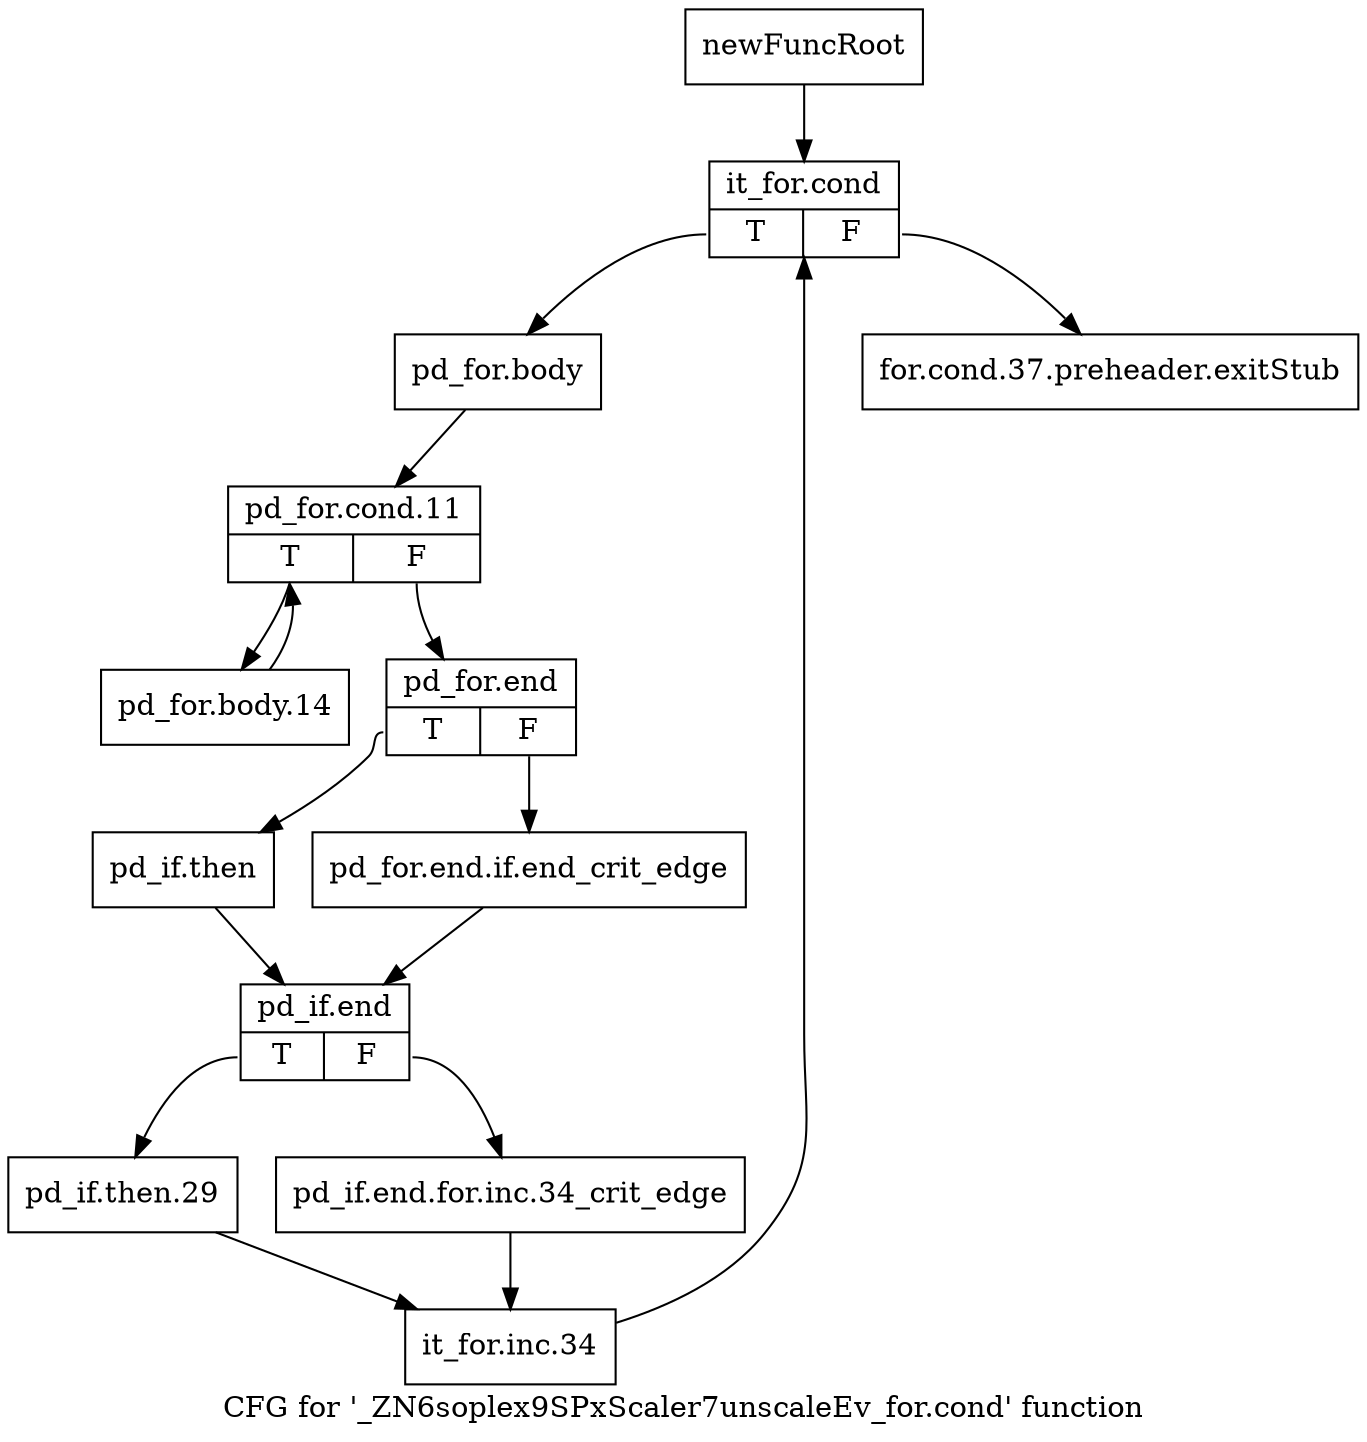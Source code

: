 digraph "CFG for '_ZN6soplex9SPxScaler7unscaleEv_for.cond' function" {
	label="CFG for '_ZN6soplex9SPxScaler7unscaleEv_for.cond' function";

	Node0x2e99930 [shape=record,label="{newFuncRoot}"];
	Node0x2e99930 -> Node0x2e999d0;
	Node0x2e99980 [shape=record,label="{for.cond.37.preheader.exitStub}"];
	Node0x2e999d0 [shape=record,label="{it_for.cond|{<s0>T|<s1>F}}"];
	Node0x2e999d0:s0 -> Node0x2e99a20;
	Node0x2e999d0:s1 -> Node0x2e99980;
	Node0x2e99a20 [shape=record,label="{pd_for.body}"];
	Node0x2e99a20 -> Node0x2e99a70;
	Node0x2e99a70 [shape=record,label="{pd_for.cond.11|{<s0>T|<s1>F}}"];
	Node0x2e99a70:s0 -> Node0x2e9a510;
	Node0x2e99a70:s1 -> Node0x2e9a2e0;
	Node0x2e9a2e0 [shape=record,label="{pd_for.end|{<s0>T|<s1>F}}"];
	Node0x2e9a2e0:s0 -> Node0x2e9a380;
	Node0x2e9a2e0:s1 -> Node0x2e9a330;
	Node0x2e9a330 [shape=record,label="{pd_for.end.if.end_crit_edge}"];
	Node0x2e9a330 -> Node0x2e9a3d0;
	Node0x2e9a380 [shape=record,label="{pd_if.then}"];
	Node0x2e9a380 -> Node0x2e9a3d0;
	Node0x2e9a3d0 [shape=record,label="{pd_if.end|{<s0>T|<s1>F}}"];
	Node0x2e9a3d0:s0 -> Node0x2e9a470;
	Node0x2e9a3d0:s1 -> Node0x2e9a420;
	Node0x2e9a420 [shape=record,label="{pd_if.end.for.inc.34_crit_edge}"];
	Node0x2e9a420 -> Node0x2e9a4c0;
	Node0x2e9a470 [shape=record,label="{pd_if.then.29}"];
	Node0x2e9a470 -> Node0x2e9a4c0;
	Node0x2e9a4c0 [shape=record,label="{it_for.inc.34}"];
	Node0x2e9a4c0 -> Node0x2e999d0;
	Node0x2e9a510 [shape=record,label="{pd_for.body.14}"];
	Node0x2e9a510 -> Node0x2e99a70;
}
